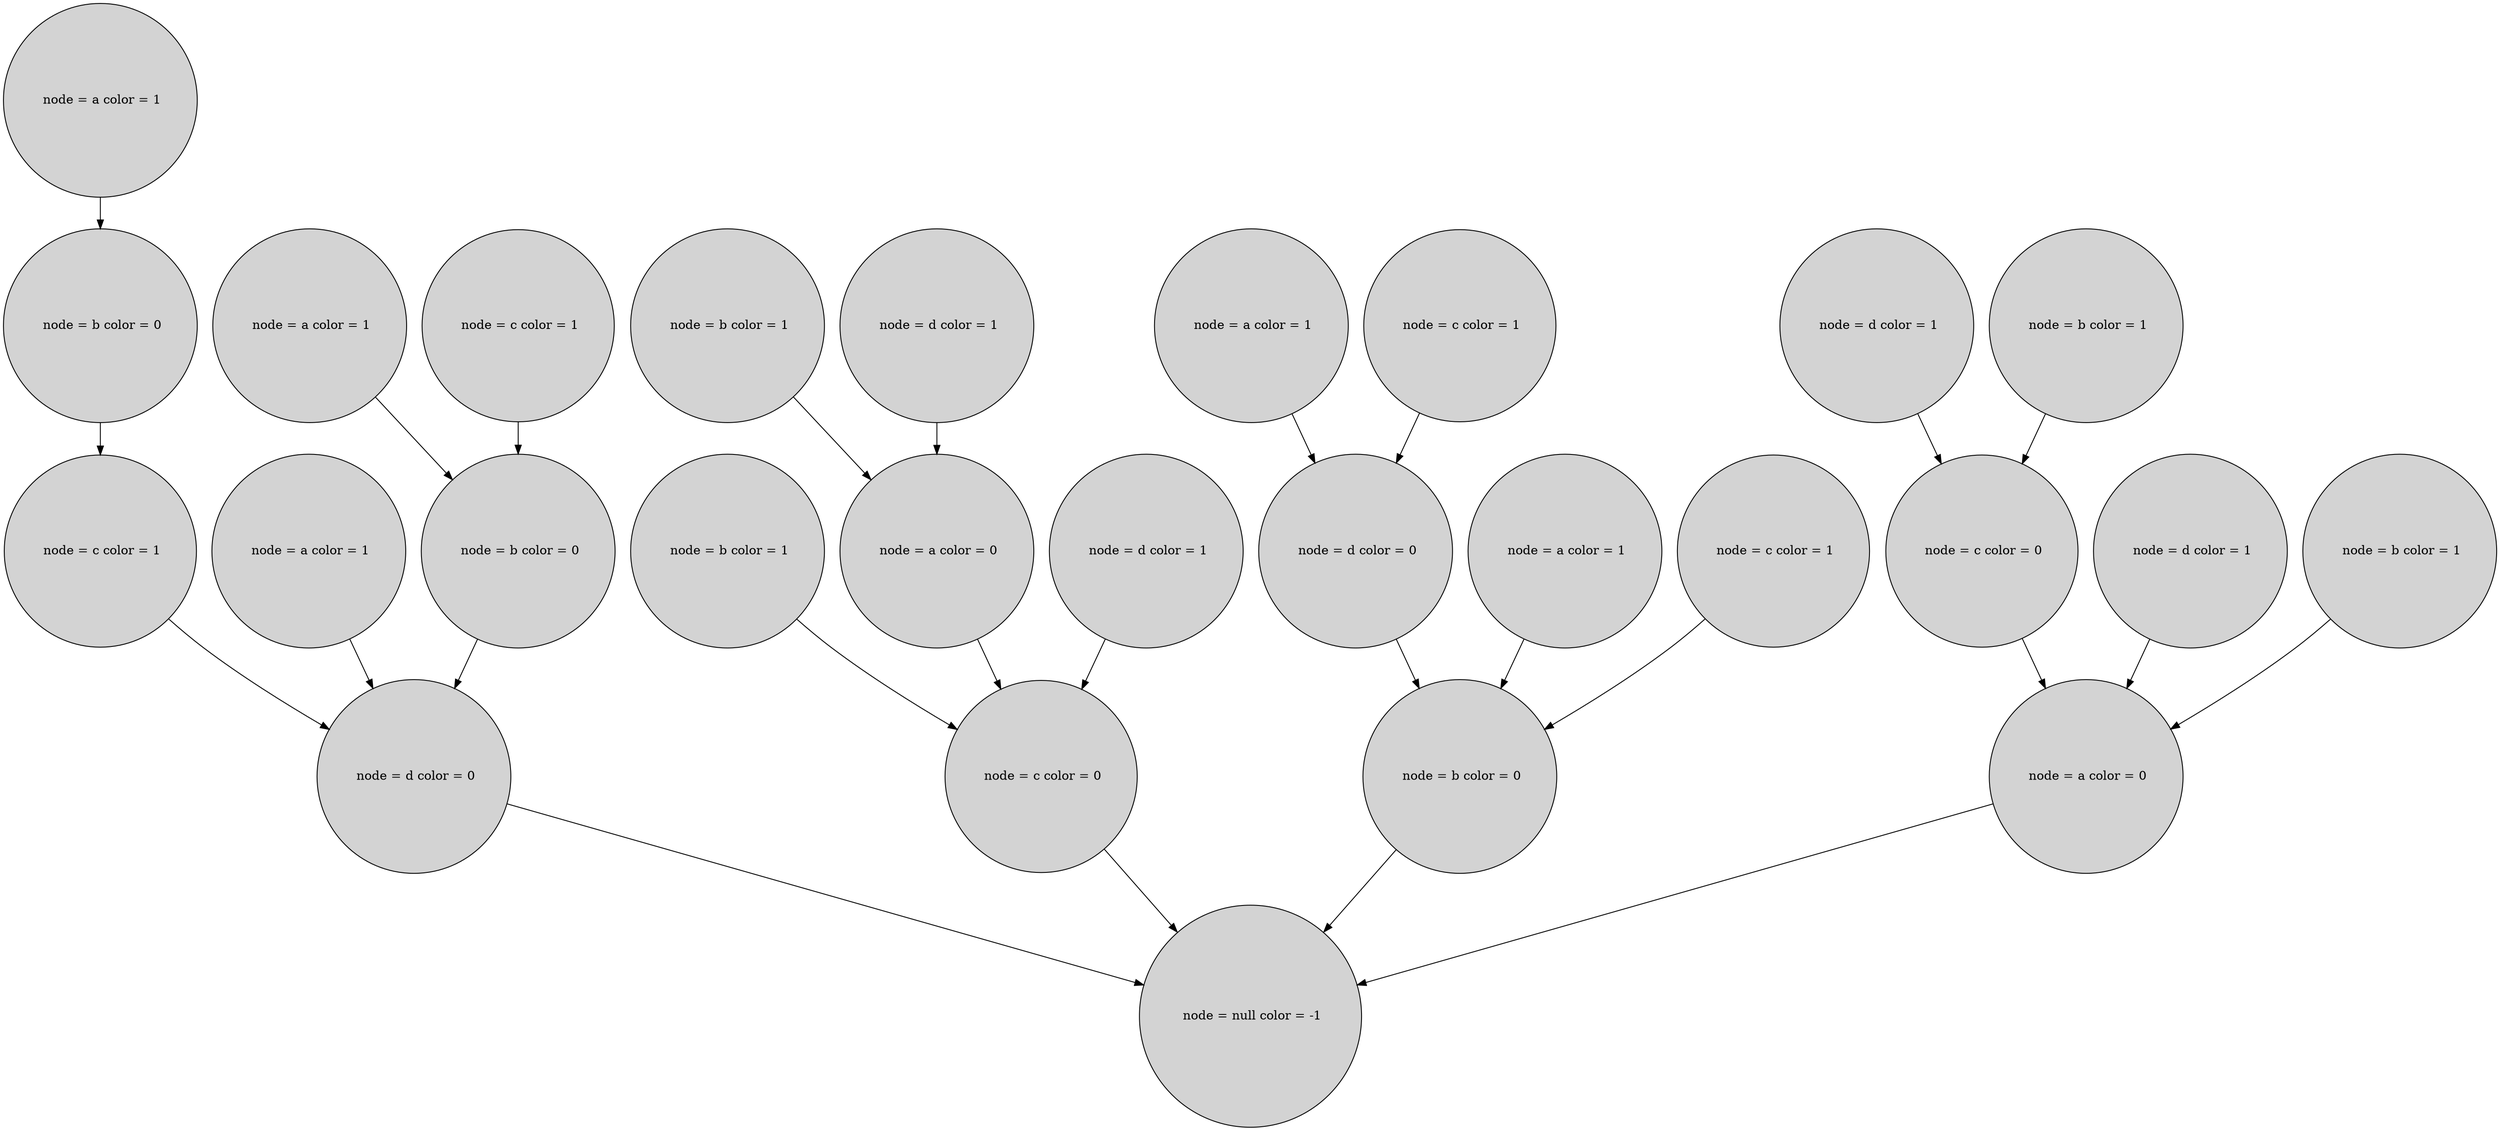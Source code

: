 digraph G { 
graph [splines = true] node [height=0.4 shape=circle style=filled]
Start [ label= " node = null color = -1"] ;
b03 [ label= " node = b color = 0"] ;
a14 [ label= " node = a color = 1"] ;
d01 [ label= " node = d color = 0"] ;
c12 [ label= " node = c color = 1"] ;
a111 [ label= " node = a color = 1"] ;
a112 [ label= " node = a color = 1"] ;
b09 [ label= " node = b color = 0"] ;
c110 [ label= " node = c color = 1"] ;
b115 [ label= " node = b color = 1"] ;
a016 [ label= " node = a color = 0"] ;
c013 [ label= " node = c color = 0"] ;
d114 [ label= " node = d color = 1"] ;
d020 [ label= " node = d color = 0"] ;
b019 [ label= " node = b color = 0"] ;
b118 [ label= " node = b color = 1"] ;
d117 [ label= " node = d color = 1"] ;
a124 [ label= " node = a color = 1"] ;
c123 [ label= " node = c color = 1"] ;
a122 [ label= " node = a color = 1"] ;
c121 [ label= " node = c color = 1"] ;
d128 [ label= " node = d color = 1"] ;
c027 [ label= " node = c color = 0"] ;
d126 [ label= " node = d color = 1"] ;
a025 [ label= " node = a color = 0"] ;
b130 [ label= " node = b color = 1"] ;
b129 [ label= " node = b color = 1"] ;
b03->c12;
a14->b03;
d01->Start;
c12->d01;
a111->b09;
a112->d01;
b09->d01;
c110->b09;
b115->c013;
a016->c013;
c013->Start;
d114->c013;
d020->b019;
b019->Start;
b118->a016;
d117->a016;
a124->b019;
c123->b019;
a122->d020;
c121->d020;
d128->c027;
c027->a025;
d126->a025;
a025->Start;
b130->a025;
b129->c027;
}